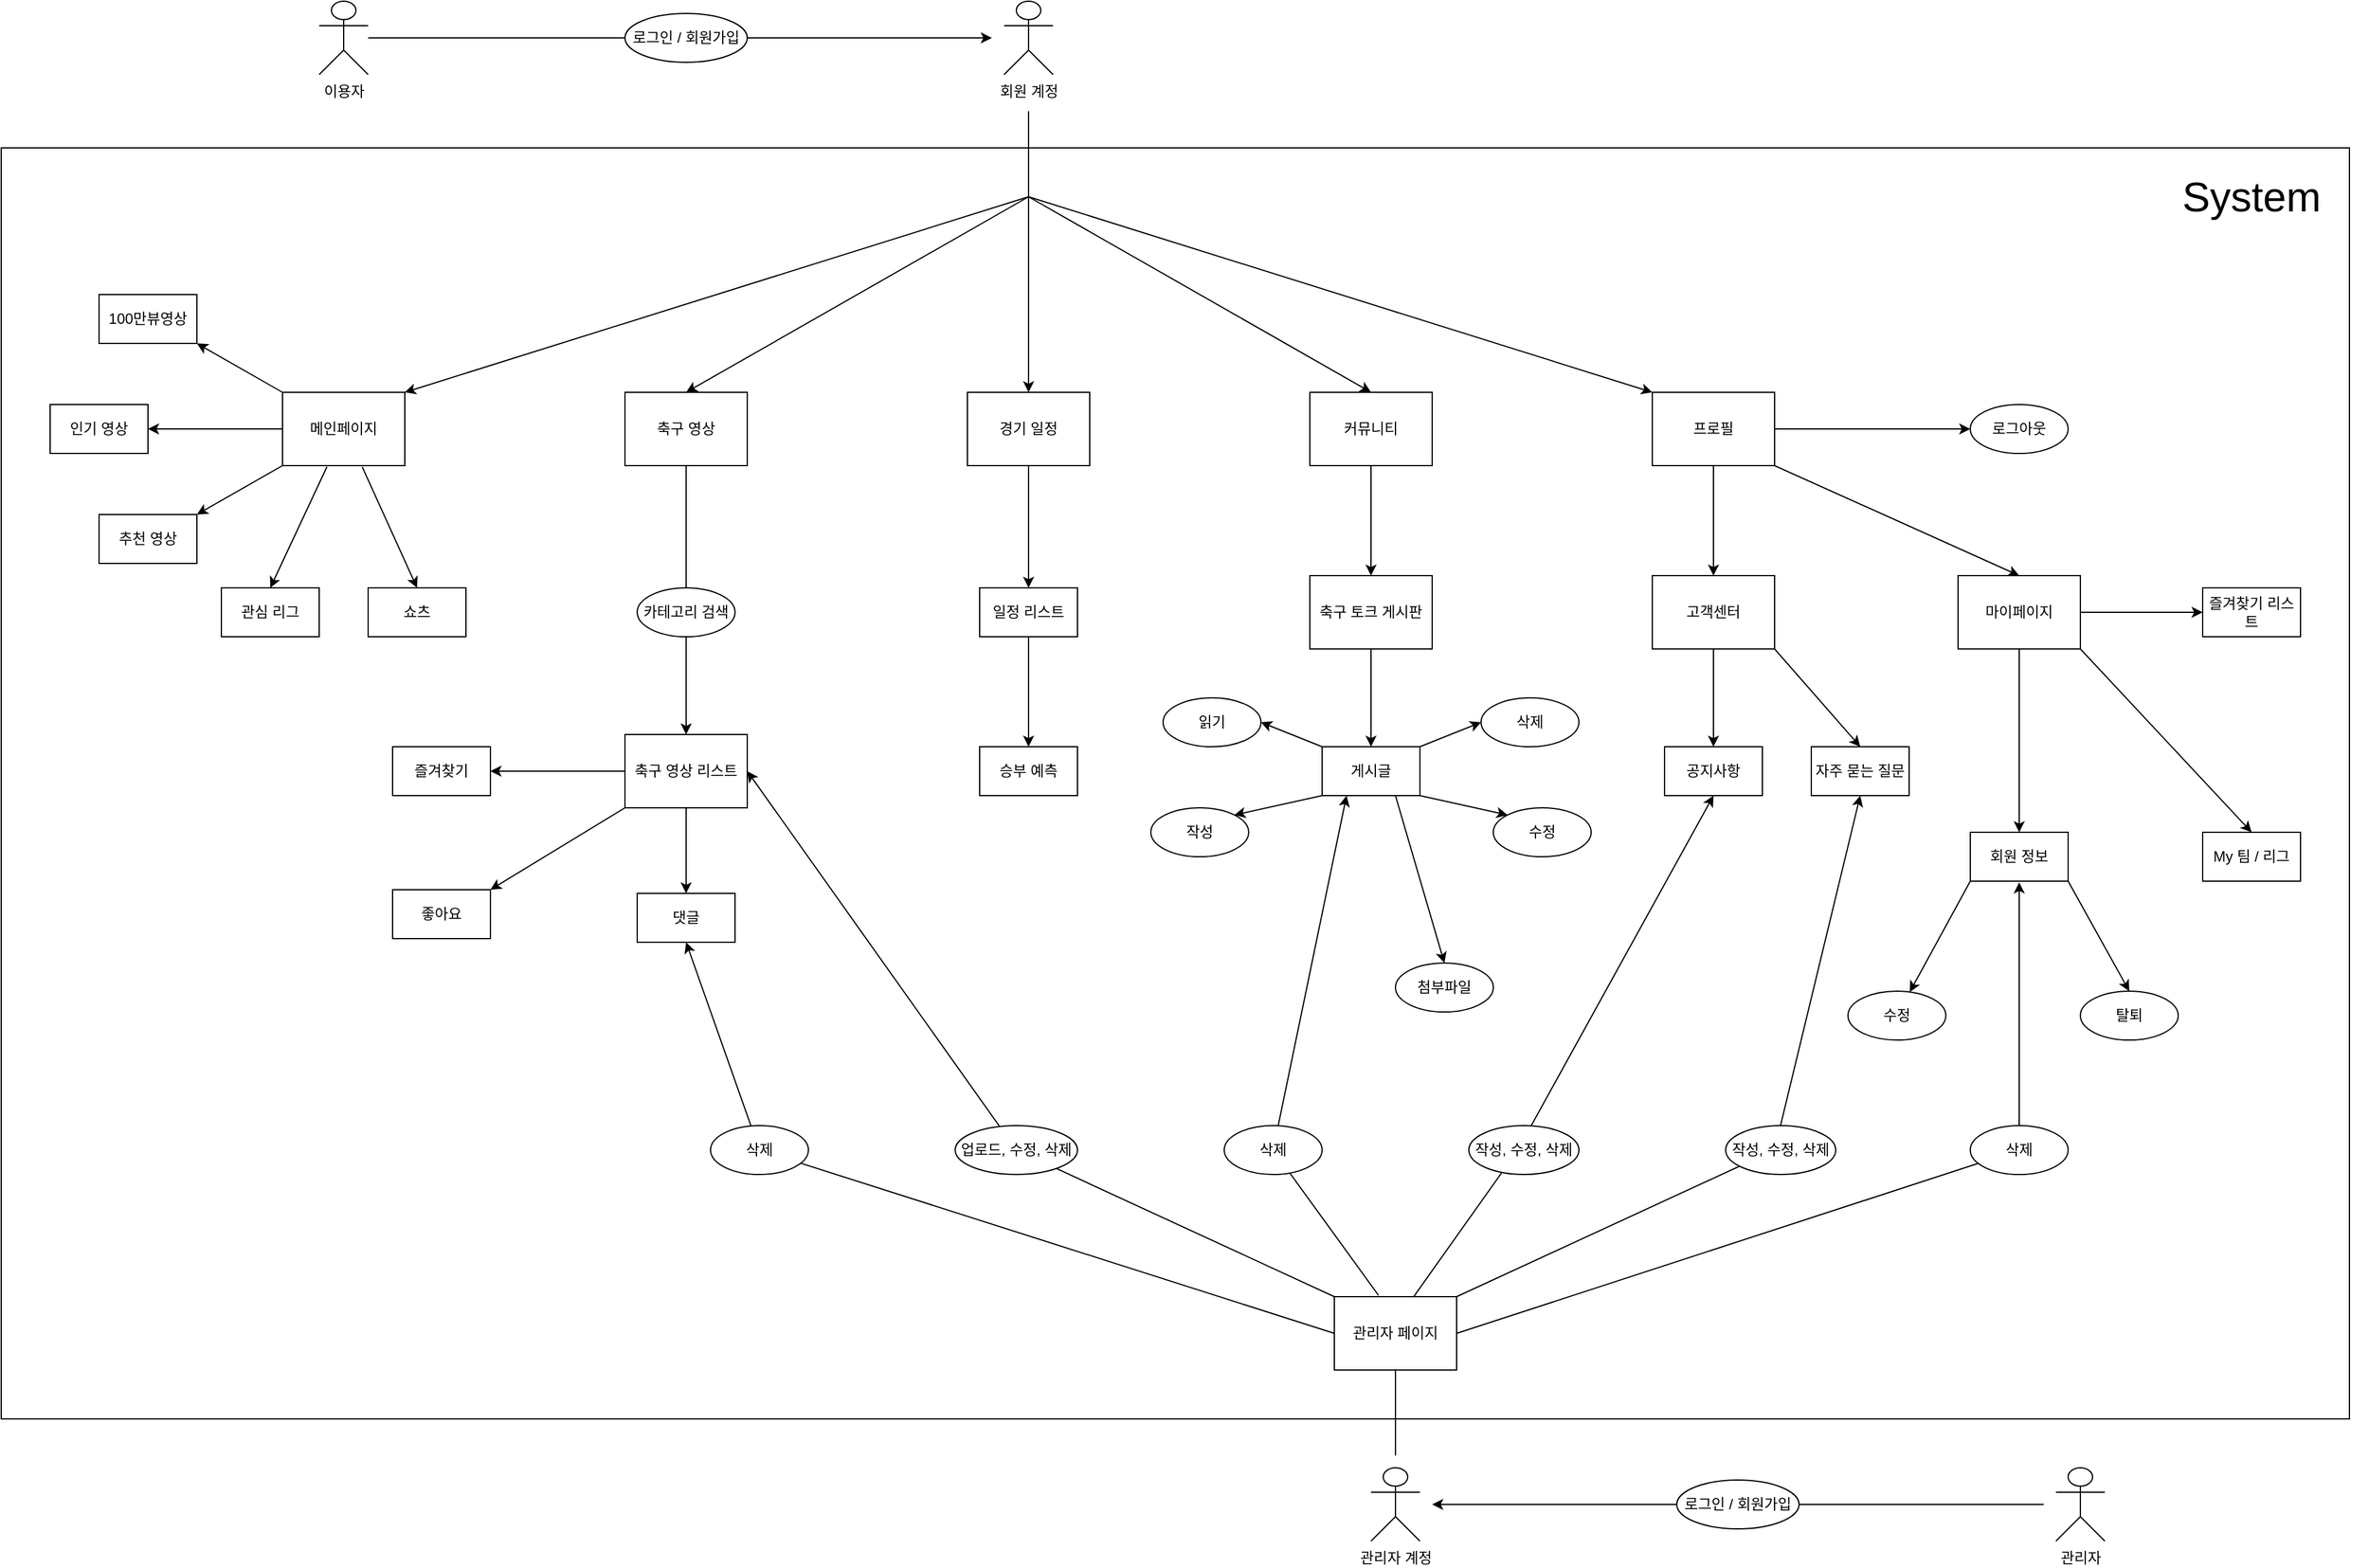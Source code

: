 <mxfile version="21.1.7" type="device">
  <diagram name="페이지-1" id="wb38DQBkjoXHoIucKaU_">
    <mxGraphModel dx="506" dy="1059" grid="1" gridSize="10" guides="1" tooltips="1" connect="1" arrows="1" fold="1" page="1" pageScale="1" pageWidth="2336" pageHeight="1654" background="none" math="0" shadow="0">
      <root>
        <mxCell id="0" />
        <mxCell id="1" parent="0" />
        <mxCell id="X-G4bKcFlbU9OGwoin3n-6" value="" style="edgeStyle=orthogonalEdgeStyle;rounded=0;orthogonalLoop=1;jettySize=auto;html=1;" edge="1" parent="1" source="X-G4bKcFlbU9OGwoin3n-1">
          <mxGeometry relative="1" as="geometry">
            <mxPoint x="1170" y="70" as="targetPoint" />
          </mxGeometry>
        </mxCell>
        <mxCell id="X-G4bKcFlbU9OGwoin3n-1" value="이용자" style="shape=umlActor;verticalLabelPosition=bottom;verticalAlign=top;html=1;outlineConnect=0;" vertex="1" parent="1">
          <mxGeometry x="620" y="40" width="40" height="60" as="geometry" />
        </mxCell>
        <mxCell id="X-G4bKcFlbU9OGwoin3n-2" value="회원 계정" style="shape=umlActor;verticalLabelPosition=bottom;verticalAlign=top;html=1;outlineConnect=0;" vertex="1" parent="1">
          <mxGeometry x="1180" y="40" width="40" height="60" as="geometry" />
        </mxCell>
        <mxCell id="X-G4bKcFlbU9OGwoin3n-19" value="" style="endArrow=classic;html=1;rounded=0;entryX=1;entryY=0;entryDx=0;entryDy=0;" edge="1" parent="1" target="X-G4bKcFlbU9OGwoin3n-367">
          <mxGeometry width="50" height="50" relative="1" as="geometry">
            <mxPoint x="1200" y="200" as="sourcePoint" />
            <mxPoint x="760" y="360" as="targetPoint" />
          </mxGeometry>
        </mxCell>
        <mxCell id="X-G4bKcFlbU9OGwoin3n-20" value="" style="endArrow=classic;html=1;rounded=0;entryX=0.5;entryY=0;entryDx=0;entryDy=0;" edge="1" parent="1" target="X-G4bKcFlbU9OGwoin3n-365">
          <mxGeometry width="50" height="50" relative="1" as="geometry">
            <mxPoint x="1200" y="130" as="sourcePoint" />
            <mxPoint x="1200" y="360" as="targetPoint" />
          </mxGeometry>
        </mxCell>
        <mxCell id="X-G4bKcFlbU9OGwoin3n-21" value="" style="endArrow=classic;html=1;rounded=0;entryX=0.5;entryY=0;entryDx=0;entryDy=0;" edge="1" parent="1" target="X-G4bKcFlbU9OGwoin3n-364">
          <mxGeometry width="50" height="50" relative="1" as="geometry">
            <mxPoint x="1200" y="200" as="sourcePoint" />
            <mxPoint x="1420" y="360" as="targetPoint" />
          </mxGeometry>
        </mxCell>
        <mxCell id="X-G4bKcFlbU9OGwoin3n-22" value="" style="endArrow=classic;html=1;rounded=0;entryX=0;entryY=0;entryDx=0;entryDy=0;" edge="1" parent="1" target="X-G4bKcFlbU9OGwoin3n-363">
          <mxGeometry width="50" height="50" relative="1" as="geometry">
            <mxPoint x="1200" y="200" as="sourcePoint" />
            <mxPoint x="1640" y="360" as="targetPoint" />
          </mxGeometry>
        </mxCell>
        <mxCell id="X-G4bKcFlbU9OGwoin3n-23" value="" style="endArrow=classic;html=1;rounded=0;entryX=0.5;entryY=0;entryDx=0;entryDy=0;" edge="1" parent="1" target="X-G4bKcFlbU9OGwoin3n-366">
          <mxGeometry width="50" height="50" relative="1" as="geometry">
            <mxPoint x="1200" y="200" as="sourcePoint" />
            <mxPoint x="980" y="360" as="targetPoint" />
          </mxGeometry>
        </mxCell>
        <mxCell id="X-G4bKcFlbU9OGwoin3n-363" value="프로필" style="rounded=0;whiteSpace=wrap;html=1;" vertex="1" parent="1">
          <mxGeometry x="1710" y="360" width="100" height="60" as="geometry" />
        </mxCell>
        <mxCell id="X-G4bKcFlbU9OGwoin3n-364" value="커뮤니티" style="rounded=0;whiteSpace=wrap;html=1;" vertex="1" parent="1">
          <mxGeometry x="1430" y="360" width="100" height="60" as="geometry" />
        </mxCell>
        <mxCell id="X-G4bKcFlbU9OGwoin3n-365" value="경기 일정" style="rounded=0;whiteSpace=wrap;html=1;" vertex="1" parent="1">
          <mxGeometry x="1150" y="360" width="100" height="60" as="geometry" />
        </mxCell>
        <mxCell id="X-G4bKcFlbU9OGwoin3n-366" value="축구 영상" style="rounded=0;whiteSpace=wrap;html=1;" vertex="1" parent="1">
          <mxGeometry x="870" y="360" width="100" height="60" as="geometry" />
        </mxCell>
        <mxCell id="X-G4bKcFlbU9OGwoin3n-367" value="메인페이지" style="rounded=0;whiteSpace=wrap;html=1;" vertex="1" parent="1">
          <mxGeometry x="590" y="360" width="100" height="60" as="geometry" />
        </mxCell>
        <mxCell id="X-G4bKcFlbU9OGwoin3n-372" value="쇼츠" style="rounded=0;whiteSpace=wrap;html=1;" vertex="1" parent="1">
          <mxGeometry x="660" y="520" width="80" height="40" as="geometry" />
        </mxCell>
        <mxCell id="X-G4bKcFlbU9OGwoin3n-373" value="100만뷰영상" style="rounded=0;whiteSpace=wrap;html=1;" vertex="1" parent="1">
          <mxGeometry x="440" y="280" width="80" height="40" as="geometry" />
        </mxCell>
        <mxCell id="X-G4bKcFlbU9OGwoin3n-374" value="관심 리그" style="rounded=0;whiteSpace=wrap;html=1;" vertex="1" parent="1">
          <mxGeometry x="540" y="520" width="80" height="40" as="geometry" />
        </mxCell>
        <mxCell id="X-G4bKcFlbU9OGwoin3n-375" value="추천 영상" style="rounded=0;whiteSpace=wrap;html=1;" vertex="1" parent="1">
          <mxGeometry x="440" y="460" width="80" height="40" as="geometry" />
        </mxCell>
        <mxCell id="X-G4bKcFlbU9OGwoin3n-376" value="인기 영상" style="rounded=0;whiteSpace=wrap;html=1;" vertex="1" parent="1">
          <mxGeometry x="400" y="370" width="80" height="40" as="geometry" />
        </mxCell>
        <mxCell id="X-G4bKcFlbU9OGwoin3n-378" value="" style="endArrow=classic;html=1;rounded=0;exitX=0.363;exitY=1.017;exitDx=0;exitDy=0;entryX=0.5;entryY=0;entryDx=0;entryDy=0;exitPerimeter=0;" edge="1" parent="1" source="X-G4bKcFlbU9OGwoin3n-367" target="X-G4bKcFlbU9OGwoin3n-374">
          <mxGeometry width="50" height="50" relative="1" as="geometry">
            <mxPoint x="1140" y="630" as="sourcePoint" />
            <mxPoint x="1190" y="580" as="targetPoint" />
          </mxGeometry>
        </mxCell>
        <mxCell id="X-G4bKcFlbU9OGwoin3n-381" value="" style="endArrow=classic;html=1;rounded=0;exitX=0;exitY=1;exitDx=0;exitDy=0;entryX=1;entryY=0;entryDx=0;entryDy=0;" edge="1" parent="1" source="X-G4bKcFlbU9OGwoin3n-367" target="X-G4bKcFlbU9OGwoin3n-375">
          <mxGeometry width="50" height="50" relative="1" as="geometry">
            <mxPoint x="980" y="540" as="sourcePoint" />
            <mxPoint x="560" y="440.0" as="targetPoint" />
          </mxGeometry>
        </mxCell>
        <mxCell id="X-G4bKcFlbU9OGwoin3n-383" value="" style="endArrow=classic;html=1;rounded=0;entryX=1;entryY=1;entryDx=0;entryDy=0;exitX=0;exitY=0;exitDx=0;exitDy=0;" edge="1" parent="1" source="X-G4bKcFlbU9OGwoin3n-367" target="X-G4bKcFlbU9OGwoin3n-373">
          <mxGeometry width="50" height="50" relative="1" as="geometry">
            <mxPoint x="400" y="540" as="sourcePoint" />
            <mxPoint x="450" y="490" as="targetPoint" />
          </mxGeometry>
        </mxCell>
        <mxCell id="X-G4bKcFlbU9OGwoin3n-384" value="" style="endArrow=classic;html=1;rounded=0;entryX=1;entryY=0.5;entryDx=0;entryDy=0;exitX=0;exitY=0.5;exitDx=0;exitDy=0;" edge="1" parent="1" source="X-G4bKcFlbU9OGwoin3n-367" target="X-G4bKcFlbU9OGwoin3n-376">
          <mxGeometry width="50" height="50" relative="1" as="geometry">
            <mxPoint x="400" y="540" as="sourcePoint" />
            <mxPoint x="450" y="490" as="targetPoint" />
          </mxGeometry>
        </mxCell>
        <mxCell id="X-G4bKcFlbU9OGwoin3n-385" value="" style="endArrow=classic;html=1;rounded=0;entryX=0.5;entryY=0;entryDx=0;entryDy=0;exitX=0.652;exitY=1.017;exitDx=0;exitDy=0;exitPerimeter=0;" edge="1" parent="1" source="X-G4bKcFlbU9OGwoin3n-367" target="X-G4bKcFlbU9OGwoin3n-372">
          <mxGeometry width="50" height="50" relative="1" as="geometry">
            <mxPoint x="400" y="540" as="sourcePoint" />
            <mxPoint x="450" y="490" as="targetPoint" />
          </mxGeometry>
        </mxCell>
        <mxCell id="X-G4bKcFlbU9OGwoin3n-387" value="" style="endArrow=classic;html=1;rounded=0;exitX=0.5;exitY=1;exitDx=0;exitDy=0;entryX=0.5;entryY=0;entryDx=0;entryDy=0;" edge="1" parent="1" source="X-G4bKcFlbU9OGwoin3n-366" target="X-G4bKcFlbU9OGwoin3n-397">
          <mxGeometry width="50" height="50" relative="1" as="geometry">
            <mxPoint x="1010" y="540" as="sourcePoint" />
            <mxPoint x="1060" y="490" as="targetPoint" />
          </mxGeometry>
        </mxCell>
        <mxCell id="X-G4bKcFlbU9OGwoin3n-391" value="즐겨찾기" style="rounded=0;whiteSpace=wrap;html=1;" vertex="1" parent="1">
          <mxGeometry x="680" y="650" width="80" height="40" as="geometry" />
        </mxCell>
        <mxCell id="X-G4bKcFlbU9OGwoin3n-392" value="댓글" style="rounded=0;whiteSpace=wrap;html=1;" vertex="1" parent="1">
          <mxGeometry x="880" y="770" width="80" height="40" as="geometry" />
        </mxCell>
        <mxCell id="X-G4bKcFlbU9OGwoin3n-393" value="좋아요" style="rounded=0;whiteSpace=wrap;html=1;" vertex="1" parent="1">
          <mxGeometry x="680" y="767" width="80" height="40" as="geometry" />
        </mxCell>
        <mxCell id="X-G4bKcFlbU9OGwoin3n-394" value="" style="endArrow=classic;html=1;rounded=0;entryX=0.5;entryY=0;entryDx=0;entryDy=0;exitX=0.5;exitY=1;exitDx=0;exitDy=0;" edge="1" parent="1" source="X-G4bKcFlbU9OGwoin3n-397" target="X-G4bKcFlbU9OGwoin3n-392">
          <mxGeometry width="50" height="50" relative="1" as="geometry">
            <mxPoint x="920" y="680" as="sourcePoint" />
            <mxPoint x="1060" y="720" as="targetPoint" />
          </mxGeometry>
        </mxCell>
        <mxCell id="X-G4bKcFlbU9OGwoin3n-395" value="" style="endArrow=classic;html=1;rounded=0;entryX=1;entryY=0;entryDx=0;entryDy=0;exitX=0;exitY=1;exitDx=0;exitDy=0;" edge="1" parent="1" source="X-G4bKcFlbU9OGwoin3n-397" target="X-G4bKcFlbU9OGwoin3n-393">
          <mxGeometry width="50" height="50" relative="1" as="geometry">
            <mxPoint x="880" y="680" as="sourcePoint" />
            <mxPoint x="1060" y="720" as="targetPoint" />
          </mxGeometry>
        </mxCell>
        <mxCell id="X-G4bKcFlbU9OGwoin3n-396" value="" style="endArrow=classic;html=1;rounded=0;entryX=1;entryY=0.5;entryDx=0;entryDy=0;exitX=0;exitY=0.5;exitDx=0;exitDy=0;" edge="1" parent="1" source="X-G4bKcFlbU9OGwoin3n-397" target="X-G4bKcFlbU9OGwoin3n-391">
          <mxGeometry width="50" height="50" relative="1" as="geometry">
            <mxPoint x="880" y="660" as="sourcePoint" />
            <mxPoint x="1060" y="720" as="targetPoint" />
          </mxGeometry>
        </mxCell>
        <mxCell id="X-G4bKcFlbU9OGwoin3n-397" value="축구 영상 리스트" style="rounded=0;whiteSpace=wrap;html=1;" vertex="1" parent="1">
          <mxGeometry x="870" y="640" width="100" height="60" as="geometry" />
        </mxCell>
        <mxCell id="X-G4bKcFlbU9OGwoin3n-399" value="승부 예측" style="rounded=0;whiteSpace=wrap;html=1;" vertex="1" parent="1">
          <mxGeometry x="1160" y="650" width="80" height="40" as="geometry" />
        </mxCell>
        <mxCell id="X-G4bKcFlbU9OGwoin3n-400" value="일정 리스트" style="rounded=0;whiteSpace=wrap;html=1;" vertex="1" parent="1">
          <mxGeometry x="1160" y="520" width="80" height="40" as="geometry" />
        </mxCell>
        <mxCell id="X-G4bKcFlbU9OGwoin3n-401" value="" style="endArrow=classic;html=1;rounded=0;exitX=0.5;exitY=1;exitDx=0;exitDy=0;entryX=0.5;entryY=0;entryDx=0;entryDy=0;" edge="1" parent="1" source="X-G4bKcFlbU9OGwoin3n-400" target="X-G4bKcFlbU9OGwoin3n-399">
          <mxGeometry width="50" height="50" relative="1" as="geometry">
            <mxPoint x="1010" y="710" as="sourcePoint" />
            <mxPoint x="1060" y="660" as="targetPoint" />
          </mxGeometry>
        </mxCell>
        <mxCell id="X-G4bKcFlbU9OGwoin3n-402" value="" style="endArrow=classic;html=1;rounded=0;entryX=0.5;entryY=0;entryDx=0;entryDy=0;exitX=0.5;exitY=1;exitDx=0;exitDy=0;" edge="1" parent="1" source="X-G4bKcFlbU9OGwoin3n-365" target="X-G4bKcFlbU9OGwoin3n-400">
          <mxGeometry width="50" height="50" relative="1" as="geometry">
            <mxPoint x="1010" y="710" as="sourcePoint" />
            <mxPoint x="1060" y="660" as="targetPoint" />
            <Array as="points" />
          </mxGeometry>
        </mxCell>
        <mxCell id="X-G4bKcFlbU9OGwoin3n-404" value="삭제" style="ellipse;whiteSpace=wrap;html=1;" vertex="1" parent="1">
          <mxGeometry x="1570" y="610" width="80" height="40" as="geometry" />
        </mxCell>
        <mxCell id="X-G4bKcFlbU9OGwoin3n-405" value="수정" style="ellipse;whiteSpace=wrap;html=1;" vertex="1" parent="1">
          <mxGeometry x="1580" y="700" width="80" height="40" as="geometry" />
        </mxCell>
        <mxCell id="X-G4bKcFlbU9OGwoin3n-406" value="작성" style="ellipse;whiteSpace=wrap;html=1;" vertex="1" parent="1">
          <mxGeometry x="1300" y="700" width="80" height="40" as="geometry" />
        </mxCell>
        <mxCell id="X-G4bKcFlbU9OGwoin3n-408" value="첨부파일" style="ellipse;whiteSpace=wrap;html=1;" vertex="1" parent="1">
          <mxGeometry x="1500" y="827" width="80" height="40" as="geometry" />
        </mxCell>
        <mxCell id="X-G4bKcFlbU9OGwoin3n-410" value="읽기" style="ellipse;whiteSpace=wrap;html=1;" vertex="1" parent="1">
          <mxGeometry x="1310" y="610" width="80" height="40" as="geometry" />
        </mxCell>
        <mxCell id="X-G4bKcFlbU9OGwoin3n-411" value="축구 토크 게시판" style="rounded=0;whiteSpace=wrap;html=1;" vertex="1" parent="1">
          <mxGeometry x="1430" y="510" width="100" height="60" as="geometry" />
        </mxCell>
        <mxCell id="X-G4bKcFlbU9OGwoin3n-412" value="" style="endArrow=classic;html=1;rounded=0;exitX=0.5;exitY=1;exitDx=0;exitDy=0;" edge="1" parent="1" source="X-G4bKcFlbU9OGwoin3n-364" target="X-G4bKcFlbU9OGwoin3n-411">
          <mxGeometry width="50" height="50" relative="1" as="geometry">
            <mxPoint x="1270" y="700" as="sourcePoint" />
            <mxPoint x="1320" y="650" as="targetPoint" />
          </mxGeometry>
        </mxCell>
        <mxCell id="X-G4bKcFlbU9OGwoin3n-418" value="게시글" style="rounded=0;whiteSpace=wrap;html=1;" vertex="1" parent="1">
          <mxGeometry x="1440" y="650" width="80" height="40" as="geometry" />
        </mxCell>
        <mxCell id="X-G4bKcFlbU9OGwoin3n-419" value="" style="endArrow=classic;html=1;rounded=0;exitX=0;exitY=0;exitDx=0;exitDy=0;entryX=1;entryY=0.5;entryDx=0;entryDy=0;" edge="1" parent="1" source="X-G4bKcFlbU9OGwoin3n-418" target="X-G4bKcFlbU9OGwoin3n-410">
          <mxGeometry width="50" height="50" relative="1" as="geometry">
            <mxPoint x="1270" y="730" as="sourcePoint" />
            <mxPoint x="1320" y="680" as="targetPoint" />
          </mxGeometry>
        </mxCell>
        <mxCell id="X-G4bKcFlbU9OGwoin3n-420" value="" style="endArrow=classic;html=1;rounded=0;exitX=0;exitY=1;exitDx=0;exitDy=0;entryX=1;entryY=0;entryDx=0;entryDy=0;" edge="1" parent="1" source="X-G4bKcFlbU9OGwoin3n-418" target="X-G4bKcFlbU9OGwoin3n-406">
          <mxGeometry width="50" height="50" relative="1" as="geometry">
            <mxPoint x="1270" y="730" as="sourcePoint" />
            <mxPoint x="1320" y="680" as="targetPoint" />
          </mxGeometry>
        </mxCell>
        <mxCell id="X-G4bKcFlbU9OGwoin3n-421" value="" style="endArrow=classic;html=1;rounded=0;entryX=0.5;entryY=0;entryDx=0;entryDy=0;exitX=0.75;exitY=1;exitDx=0;exitDy=0;" edge="1" parent="1" source="X-G4bKcFlbU9OGwoin3n-418" target="X-G4bKcFlbU9OGwoin3n-408">
          <mxGeometry width="50" height="50" relative="1" as="geometry">
            <mxPoint x="1460" y="690" as="sourcePoint" />
            <mxPoint x="1320" y="680" as="targetPoint" />
          </mxGeometry>
        </mxCell>
        <mxCell id="X-G4bKcFlbU9OGwoin3n-422" value="" style="endArrow=classic;html=1;rounded=0;entryX=0;entryY=0;entryDx=0;entryDy=0;exitX=1;exitY=1;exitDx=0;exitDy=0;" edge="1" parent="1" source="X-G4bKcFlbU9OGwoin3n-418" target="X-G4bKcFlbU9OGwoin3n-405">
          <mxGeometry width="50" height="50" relative="1" as="geometry">
            <mxPoint x="1270" y="730" as="sourcePoint" />
            <mxPoint x="1320" y="680" as="targetPoint" />
          </mxGeometry>
        </mxCell>
        <mxCell id="X-G4bKcFlbU9OGwoin3n-423" value="" style="endArrow=classic;html=1;rounded=0;exitX=1;exitY=0;exitDx=0;exitDy=0;entryX=0;entryY=0.5;entryDx=0;entryDy=0;" edge="1" parent="1" source="X-G4bKcFlbU9OGwoin3n-418" target="X-G4bKcFlbU9OGwoin3n-404">
          <mxGeometry width="50" height="50" relative="1" as="geometry">
            <mxPoint x="1270" y="730" as="sourcePoint" />
            <mxPoint x="1320" y="680" as="targetPoint" />
          </mxGeometry>
        </mxCell>
        <mxCell id="X-G4bKcFlbU9OGwoin3n-424" value="" style="endArrow=classic;html=1;rounded=0;entryX=0.5;entryY=0;entryDx=0;entryDy=0;exitX=0.5;exitY=1;exitDx=0;exitDy=0;" edge="1" parent="1" source="X-G4bKcFlbU9OGwoin3n-411" target="X-G4bKcFlbU9OGwoin3n-418">
          <mxGeometry width="50" height="50" relative="1" as="geometry">
            <mxPoint x="1270" y="730" as="sourcePoint" />
            <mxPoint x="1320" y="680" as="targetPoint" />
          </mxGeometry>
        </mxCell>
        <mxCell id="X-G4bKcFlbU9OGwoin3n-431" value="" style="endArrow=classic;html=1;rounded=0;entryX=0.5;entryY=1;entryDx=0;entryDy=0;exitX=0;exitY=0.5;exitDx=0;exitDy=0;" edge="1" parent="1" source="X-G4bKcFlbU9OGwoin3n-489" target="X-G4bKcFlbU9OGwoin3n-392">
          <mxGeometry width="50" height="50" relative="1" as="geometry">
            <mxPoint x="1500" y="1160" as="sourcePoint" />
            <mxPoint x="1250" y="982" as="targetPoint" />
            <Array as="points">
              <mxPoint x="980" y="980" />
            </Array>
          </mxGeometry>
        </mxCell>
        <mxCell id="X-G4bKcFlbU9OGwoin3n-435" value="자주 묻는 질문" style="rounded=0;whiteSpace=wrap;html=1;" vertex="1" parent="1">
          <mxGeometry x="1840" y="650" width="80" height="40" as="geometry" />
        </mxCell>
        <mxCell id="X-G4bKcFlbU9OGwoin3n-436" value="공지사항" style="rounded=0;whiteSpace=wrap;html=1;" vertex="1" parent="1">
          <mxGeometry x="1720" y="650" width="80" height="40" as="geometry" />
        </mxCell>
        <mxCell id="X-G4bKcFlbU9OGwoin3n-437" value="My 팀 / 리그" style="rounded=0;whiteSpace=wrap;html=1;" vertex="1" parent="1">
          <mxGeometry x="2160" y="720" width="80" height="40" as="geometry" />
        </mxCell>
        <mxCell id="X-G4bKcFlbU9OGwoin3n-438" value="로그아웃" style="ellipse;whiteSpace=wrap;html=1;" vertex="1" parent="1">
          <mxGeometry x="1970" y="370" width="80" height="40" as="geometry" />
        </mxCell>
        <mxCell id="X-G4bKcFlbU9OGwoin3n-443" value="고객센터" style="rounded=0;whiteSpace=wrap;html=1;" vertex="1" parent="1">
          <mxGeometry x="1710" y="510" width="100" height="60" as="geometry" />
        </mxCell>
        <mxCell id="X-G4bKcFlbU9OGwoin3n-444" value="마이페이지" style="rounded=0;whiteSpace=wrap;html=1;" vertex="1" parent="1">
          <mxGeometry x="1960" y="510" width="100" height="60" as="geometry" />
        </mxCell>
        <mxCell id="X-G4bKcFlbU9OGwoin3n-445" value="회원 정보" style="rounded=0;whiteSpace=wrap;html=1;" vertex="1" parent="1">
          <mxGeometry x="1970" y="720" width="80" height="40" as="geometry" />
        </mxCell>
        <mxCell id="X-G4bKcFlbU9OGwoin3n-446" value="" style="endArrow=classic;html=1;rounded=0;exitX=0.5;exitY=1;exitDx=0;exitDy=0;entryX=0.5;entryY=0;entryDx=0;entryDy=0;" edge="1" parent="1" source="X-G4bKcFlbU9OGwoin3n-443" target="X-G4bKcFlbU9OGwoin3n-436">
          <mxGeometry width="50" height="50" relative="1" as="geometry">
            <mxPoint x="1680" y="760" as="sourcePoint" />
            <mxPoint x="1730" y="710" as="targetPoint" />
          </mxGeometry>
        </mxCell>
        <mxCell id="X-G4bKcFlbU9OGwoin3n-447" value="" style="endArrow=classic;html=1;rounded=0;exitX=1;exitY=1;exitDx=0;exitDy=0;entryX=0.5;entryY=0;entryDx=0;entryDy=0;" edge="1" parent="1" source="X-G4bKcFlbU9OGwoin3n-443" target="X-G4bKcFlbU9OGwoin3n-435">
          <mxGeometry width="50" height="50" relative="1" as="geometry">
            <mxPoint x="1680" y="760" as="sourcePoint" />
            <mxPoint x="1730" y="710" as="targetPoint" />
          </mxGeometry>
        </mxCell>
        <mxCell id="X-G4bKcFlbU9OGwoin3n-448" value="즐겨찾기 리스트" style="rounded=0;whiteSpace=wrap;html=1;" vertex="1" parent="1">
          <mxGeometry x="2160" y="520" width="80" height="40" as="geometry" />
        </mxCell>
        <mxCell id="X-G4bKcFlbU9OGwoin3n-449" value="" style="endArrow=classic;html=1;rounded=0;exitX=0.5;exitY=1;exitDx=0;exitDy=0;entryX=0.5;entryY=0;entryDx=0;entryDy=0;" edge="1" parent="1" source="X-G4bKcFlbU9OGwoin3n-444" target="X-G4bKcFlbU9OGwoin3n-445">
          <mxGeometry width="50" height="50" relative="1" as="geometry">
            <mxPoint x="1680" y="760" as="sourcePoint" />
            <mxPoint x="1730" y="710" as="targetPoint" />
          </mxGeometry>
        </mxCell>
        <mxCell id="X-G4bKcFlbU9OGwoin3n-450" value="" style="endArrow=classic;html=1;rounded=0;exitX=1;exitY=1;exitDx=0;exitDy=0;entryX=0.5;entryY=0;entryDx=0;entryDy=0;" edge="1" parent="1" source="X-G4bKcFlbU9OGwoin3n-444" target="X-G4bKcFlbU9OGwoin3n-437">
          <mxGeometry width="50" height="50" relative="1" as="geometry">
            <mxPoint x="1680" y="760" as="sourcePoint" />
            <mxPoint x="1730" y="710" as="targetPoint" />
          </mxGeometry>
        </mxCell>
        <mxCell id="X-G4bKcFlbU9OGwoin3n-451" value="" style="endArrow=classic;html=1;rounded=0;exitX=1;exitY=0.5;exitDx=0;exitDy=0;entryX=0;entryY=0.5;entryDx=0;entryDy=0;" edge="1" parent="1" source="X-G4bKcFlbU9OGwoin3n-444" target="X-G4bKcFlbU9OGwoin3n-448">
          <mxGeometry width="50" height="50" relative="1" as="geometry">
            <mxPoint x="1680" y="760" as="sourcePoint" />
            <mxPoint x="1730" y="710" as="targetPoint" />
          </mxGeometry>
        </mxCell>
        <mxCell id="X-G4bKcFlbU9OGwoin3n-452" value="" style="endArrow=classic;html=1;rounded=0;exitX=0.5;exitY=1;exitDx=0;exitDy=0;entryX=0.5;entryY=0;entryDx=0;entryDy=0;" edge="1" parent="1" source="X-G4bKcFlbU9OGwoin3n-363" target="X-G4bKcFlbU9OGwoin3n-443">
          <mxGeometry width="50" height="50" relative="1" as="geometry">
            <mxPoint x="1680" y="760" as="sourcePoint" />
            <mxPoint x="1730" y="710" as="targetPoint" />
          </mxGeometry>
        </mxCell>
        <mxCell id="X-G4bKcFlbU9OGwoin3n-453" value="" style="endArrow=classic;html=1;rounded=0;exitX=1;exitY=1;exitDx=0;exitDy=0;entryX=0.5;entryY=0;entryDx=0;entryDy=0;" edge="1" parent="1" source="X-G4bKcFlbU9OGwoin3n-363" target="X-G4bKcFlbU9OGwoin3n-444">
          <mxGeometry width="50" height="50" relative="1" as="geometry">
            <mxPoint x="1680" y="760" as="sourcePoint" />
            <mxPoint x="1730" y="710" as="targetPoint" />
          </mxGeometry>
        </mxCell>
        <mxCell id="X-G4bKcFlbU9OGwoin3n-454" value="" style="endArrow=classic;html=1;rounded=0;exitX=1;exitY=0.5;exitDx=0;exitDy=0;entryX=0;entryY=0.5;entryDx=0;entryDy=0;" edge="1" parent="1" source="X-G4bKcFlbU9OGwoin3n-363" target="X-G4bKcFlbU9OGwoin3n-438">
          <mxGeometry width="50" height="50" relative="1" as="geometry">
            <mxPoint x="1680" y="760" as="sourcePoint" />
            <mxPoint x="1730" y="710" as="targetPoint" />
          </mxGeometry>
        </mxCell>
        <mxCell id="X-G4bKcFlbU9OGwoin3n-455" value="수정" style="ellipse;whiteSpace=wrap;html=1;" vertex="1" parent="1">
          <mxGeometry x="1870" y="850" width="80" height="40" as="geometry" />
        </mxCell>
        <mxCell id="X-G4bKcFlbU9OGwoin3n-456" value="탈퇴" style="ellipse;whiteSpace=wrap;html=1;" vertex="1" parent="1">
          <mxGeometry x="2060" y="850" width="80" height="40" as="geometry" />
        </mxCell>
        <mxCell id="X-G4bKcFlbU9OGwoin3n-457" value="" style="endArrow=classic;html=1;rounded=0;exitX=0;exitY=1;exitDx=0;exitDy=0;" edge="1" parent="1" source="X-G4bKcFlbU9OGwoin3n-445" target="X-G4bKcFlbU9OGwoin3n-455">
          <mxGeometry width="50" height="50" relative="1" as="geometry">
            <mxPoint x="1680" y="760" as="sourcePoint" />
            <mxPoint x="1730" y="710" as="targetPoint" />
          </mxGeometry>
        </mxCell>
        <mxCell id="X-G4bKcFlbU9OGwoin3n-458" value="" style="endArrow=classic;html=1;rounded=0;entryX=0.5;entryY=0;entryDx=0;entryDy=0;exitX=1;exitY=1;exitDx=0;exitDy=0;" edge="1" parent="1" source="X-G4bKcFlbU9OGwoin3n-445" target="X-G4bKcFlbU9OGwoin3n-456">
          <mxGeometry width="50" height="50" relative="1" as="geometry">
            <mxPoint x="2030" y="760" as="sourcePoint" />
            <mxPoint x="1730" y="710" as="targetPoint" />
          </mxGeometry>
        </mxCell>
        <mxCell id="X-G4bKcFlbU9OGwoin3n-467" value="로그인 / 회원가입" style="ellipse;whiteSpace=wrap;html=1;" vertex="1" parent="1">
          <mxGeometry x="870" y="50" width="100" height="40" as="geometry" />
        </mxCell>
        <mxCell id="X-G4bKcFlbU9OGwoin3n-470" value="카테고리 검색" style="ellipse;whiteSpace=wrap;html=1;" vertex="1" parent="1">
          <mxGeometry x="880" y="520" width="80" height="40" as="geometry" />
        </mxCell>
        <mxCell id="X-G4bKcFlbU9OGwoin3n-474" value="" style="endArrow=classic;html=1;rounded=0;entryX=0.5;entryY=1;entryDx=0;entryDy=0;exitX=0.647;exitY=0.005;exitDx=0;exitDy=0;exitPerimeter=0;" edge="1" parent="1" source="X-G4bKcFlbU9OGwoin3n-489" target="X-G4bKcFlbU9OGwoin3n-436">
          <mxGeometry width="50" height="50" relative="1" as="geometry">
            <mxPoint x="1513" y="1096" as="sourcePoint" />
            <mxPoint x="1740" y="690" as="targetPoint" />
            <Array as="points">
              <mxPoint x="1600" y="980" />
            </Array>
          </mxGeometry>
        </mxCell>
        <mxCell id="X-G4bKcFlbU9OGwoin3n-476" value="" style="endArrow=classic;html=1;rounded=0;exitX=0.361;exitY=-0.019;exitDx=0;exitDy=0;entryX=0.25;entryY=1;entryDx=0;entryDy=0;exitPerimeter=0;" edge="1" parent="1" source="X-G4bKcFlbU9OGwoin3n-489" target="X-G4bKcFlbU9OGwoin3n-418">
          <mxGeometry width="50" height="50" relative="1" as="geometry">
            <mxPoint x="1500" y="1230" as="sourcePoint" />
            <mxPoint x="1350" y="820" as="targetPoint" />
            <Array as="points">
              <mxPoint x="1400" y="980" />
            </Array>
          </mxGeometry>
        </mxCell>
        <mxCell id="X-G4bKcFlbU9OGwoin3n-477" value="" style="endArrow=classic;html=1;rounded=0;entryX=0.5;entryY=1;entryDx=0;entryDy=0;exitX=1;exitY=0;exitDx=0;exitDy=0;" edge="1" parent="1" source="X-G4bKcFlbU9OGwoin3n-489" target="X-G4bKcFlbU9OGwoin3n-435">
          <mxGeometry width="50" height="50" relative="1" as="geometry">
            <mxPoint x="1500" y="1160" as="sourcePoint" />
            <mxPoint x="1860" y="690" as="targetPoint" />
            <Array as="points">
              <mxPoint x="1810" y="980" />
            </Array>
          </mxGeometry>
        </mxCell>
        <mxCell id="X-G4bKcFlbU9OGwoin3n-465" value="작성, 수정, 삭제" style="ellipse;whiteSpace=wrap;html=1;" vertex="1" parent="1">
          <mxGeometry x="1770" y="960" width="90" height="40" as="geometry" />
        </mxCell>
        <mxCell id="X-G4bKcFlbU9OGwoin3n-478" value="" style="endArrow=classic;html=1;rounded=0;exitX=1;exitY=0.5;exitDx=0;exitDy=0;" edge="1" parent="1" source="X-G4bKcFlbU9OGwoin3n-489">
          <mxGeometry width="50" height="50" relative="1" as="geometry">
            <mxPoint x="1560" y="1120" as="sourcePoint" />
            <mxPoint x="2010" y="761" as="targetPoint" />
            <Array as="points">
              <mxPoint x="2010" y="980" />
            </Array>
          </mxGeometry>
        </mxCell>
        <mxCell id="X-G4bKcFlbU9OGwoin3n-460" value="삭제" style="ellipse;whiteSpace=wrap;html=1;" vertex="1" parent="1">
          <mxGeometry x="1970" y="960" width="80" height="40" as="geometry" />
        </mxCell>
        <mxCell id="X-G4bKcFlbU9OGwoin3n-482" value="&lt;font style=&quot;font-size: 34px;&quot;&gt;System&lt;/font&gt;" style="text;html=1;strokeColor=none;fillColor=none;align=center;verticalAlign=middle;whiteSpace=wrap;rounded=0;" vertex="1" parent="1">
          <mxGeometry x="2105" y="170" width="190" height="60" as="geometry" />
        </mxCell>
        <mxCell id="X-G4bKcFlbU9OGwoin3n-484" value="관리자 계정" style="shape=umlActor;verticalLabelPosition=bottom;verticalAlign=top;html=1;outlineConnect=0;" vertex="1" parent="1">
          <mxGeometry x="1480" y="1240" width="40" height="60" as="geometry" />
        </mxCell>
        <mxCell id="X-G4bKcFlbU9OGwoin3n-485" value="관리자" style="shape=umlActor;verticalLabelPosition=bottom;verticalAlign=top;html=1;outlineConnect=0;" vertex="1" parent="1">
          <mxGeometry x="2040" y="1240" width="40" height="60" as="geometry" />
        </mxCell>
        <mxCell id="X-G4bKcFlbU9OGwoin3n-487" value="" style="endArrow=classic;html=1;rounded=0;" edge="1" parent="1">
          <mxGeometry width="50" height="50" relative="1" as="geometry">
            <mxPoint x="2030" y="1270" as="sourcePoint" />
            <mxPoint x="1530" y="1270" as="targetPoint" />
          </mxGeometry>
        </mxCell>
        <mxCell id="X-G4bKcFlbU9OGwoin3n-488" value="로그인 / 회원가입" style="ellipse;whiteSpace=wrap;html=1;" vertex="1" parent="1">
          <mxGeometry x="1730" y="1250" width="100" height="40" as="geometry" />
        </mxCell>
        <mxCell id="X-G4bKcFlbU9OGwoin3n-489" value="관리자 페이지" style="rounded=0;whiteSpace=wrap;html=1;" vertex="1" parent="1">
          <mxGeometry x="1450" y="1100" width="100" height="60" as="geometry" />
        </mxCell>
        <mxCell id="X-G4bKcFlbU9OGwoin3n-430" value="삭제" style="ellipse;whiteSpace=wrap;html=1;" vertex="1" parent="1">
          <mxGeometry x="940" y="960" width="80" height="40" as="geometry" />
        </mxCell>
        <mxCell id="X-G4bKcFlbU9OGwoin3n-492" value="" style="endArrow=classic;html=1;rounded=0;exitX=0;exitY=0;exitDx=0;exitDy=0;entryX=1;entryY=0.5;entryDx=0;entryDy=0;" edge="1" parent="1" source="X-G4bKcFlbU9OGwoin3n-489" target="X-G4bKcFlbU9OGwoin3n-397">
          <mxGeometry width="50" height="50" relative="1" as="geometry">
            <mxPoint x="1340" y="1130" as="sourcePoint" />
            <mxPoint x="1390" y="1080" as="targetPoint" />
            <Array as="points">
              <mxPoint x="1190" y="980" />
            </Array>
          </mxGeometry>
        </mxCell>
        <mxCell id="X-G4bKcFlbU9OGwoin3n-493" value="업로드, 수정, 삭제" style="ellipse;whiteSpace=wrap;html=1;" vertex="1" parent="1">
          <mxGeometry x="1140" y="960" width="100" height="40" as="geometry" />
        </mxCell>
        <mxCell id="X-G4bKcFlbU9OGwoin3n-434" value="삭제" style="ellipse;whiteSpace=wrap;html=1;" vertex="1" parent="1">
          <mxGeometry x="1360" y="960" width="80" height="40" as="geometry" />
        </mxCell>
        <mxCell id="X-G4bKcFlbU9OGwoin3n-464" value="작성, 수정, 삭제" style="ellipse;whiteSpace=wrap;html=1;" vertex="1" parent="1">
          <mxGeometry x="1560" y="960" width="90" height="40" as="geometry" />
        </mxCell>
        <mxCell id="X-G4bKcFlbU9OGwoin3n-499" value="" style="endArrow=none;html=1;rounded=0;entryX=0.5;entryY=1;entryDx=0;entryDy=0;" edge="1" parent="1" target="X-G4bKcFlbU9OGwoin3n-489">
          <mxGeometry width="50" height="50" relative="1" as="geometry">
            <mxPoint x="1500" y="1230" as="sourcePoint" />
            <mxPoint x="1390" y="1110" as="targetPoint" />
          </mxGeometry>
        </mxCell>
        <mxCell id="X-G4bKcFlbU9OGwoin3n-500" value="" style="rounded=0;whiteSpace=wrap;html=1;fillColor=none;" vertex="1" parent="1">
          <mxGeometry x="360" y="160" width="1920" height="1040" as="geometry" />
        </mxCell>
      </root>
    </mxGraphModel>
  </diagram>
</mxfile>
